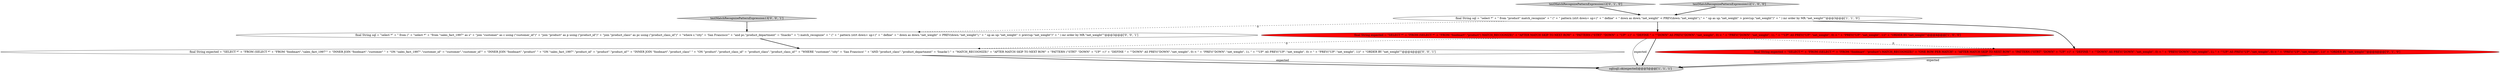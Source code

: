 digraph {
5 [style = filled, label = "testMatchRecognizePatternExpression12['0', '1', '0']", fillcolor = lightgray, shape = diamond image = "AAA0AAABBB2BBB"];
6 [style = filled, label = "final String sql = \"select *\" + \" from (\" + \"select *\" + \"from \"sales_fact_1997\" as s\" + \"join \"customer\" as c using (\"customer_id\")\" + \"join \"product\" as p using (\"product_id\")\" + \"join \"product_class\" as pc using (\"product_class_id\")\" + \"where c.\"city\" = 'San Francisco'\" + \"and pc.\"product_department\" = 'Snacks'\" + \") match_recognize\" + \" (\" + \" pattern (strt down+ up+)\" + \" define\" + \" down as down.\"net_weight\" < PREV(down.\"net_weight\"),\" + \" up as up.\"net_weight\" > prev(up.\"net_weight\")\" + \" ) mr order by MR.\"net_weight\"\"@@@3@@@['0', '0', '1']", fillcolor = white, shape = ellipse image = "AAA0AAABBB3BBB"];
3 [style = filled, label = "sql(sql).ok(expected)@@@5@@@['1', '1', '1']", fillcolor = lightgray, shape = ellipse image = "AAA0AAABBB1BBB"];
0 [style = filled, label = "testMatchRecognizePatternExpression12['1', '0', '0']", fillcolor = lightgray, shape = diamond image = "AAA0AAABBB1BBB"];
1 [style = filled, label = "final String expected = \"SELECT *\" + \"FROM (SELECT *\" + \"FROM \"foodmart\".\"product\") MATCH_RECOGNIZE(\" + \"AFTER MATCH SKIP TO NEXT ROW\" + \"PATTERN (\"STRT\" \"DOWN\" + \"UP\" +)\" + \"DEFINE \" + \"\"DOWN\" AS PREV(\"DOWN\".\"net_weight\", 0) < \" + \"PREV(\"DOWN\".\"net_weight\", 1), \" + \"\"UP\" AS PREV(\"UP\".\"net_weight\", 0) > \" + \"PREV(\"UP\".\"net_weight\", 1))\" + \"ORDER BY \"net_weight\"\"@@@4@@@['1', '0', '0']", fillcolor = red, shape = ellipse image = "AAA1AAABBB1BBB"];
7 [style = filled, label = "final String expected = \"SELECT *\" + \"FROM (SELECT *\" + \"FROM \"foodmart\".\"sales_fact_1997\"\" + \"INNER JOIN \"foodmart\".\"customer\" \" + \"ON \"sales_fact_1997\".\"customer_id\" = \"customer\".\"customer_id\"\" + \"INNER JOIN \"foodmart\".\"product\" \" + \"ON \"sales_fact_1997\".\"product_id\" = \"product\".\"product_id\"\" + \"INNER JOIN \"foodmart\".\"product_class\" \" + \"ON \"product\".\"product_class_id\" = \"product_class\".\"product_class_id\"\" + \"WHERE \"customer\".\"city\" = 'San Francisco' \" + \"AND \"product_class\".\"product_department\" = 'Snacks') \" + \"MATCH_RECOGNIZE(\" + \"AFTER MATCH SKIP TO NEXT ROW\" + \"PATTERN (\"STRT\" \"DOWN\" + \"UP\" +)\" + \"DEFINE \" + \"\"DOWN\" AS PREV(\"DOWN\".\"net_weight\", 0) < \" + \"PREV(\"DOWN\".\"net_weight\", 1), \" + \"\"UP\" AS PREV(\"UP\".\"net_weight\", 0) > \" + \"PREV(\"UP\".\"net_weight\", 1))\" + \"ORDER BY \"net_weight\"\"@@@4@@@['0', '0', '1']", fillcolor = white, shape = ellipse image = "AAA0AAABBB3BBB"];
8 [style = filled, label = "testMatchRecognizePatternExpression13['0', '0', '1']", fillcolor = lightgray, shape = diamond image = "AAA0AAABBB3BBB"];
2 [style = filled, label = "final String sql = \"select *\" + \" from \"product\" match_recognize\" + \" (\" + \" pattern (strt down+ up+)\" + \" define\" + \" down as down.\"net_weight\" < PREV(down.\"net_weight\"),\" + \" up as up.\"net_weight\" > prev(up.\"net_weight\")\" + \" ) mr order by MR.\"net_weight\"\"@@@3@@@['1', '1', '0']", fillcolor = white, shape = ellipse image = "AAA0AAABBB1BBB"];
4 [style = filled, label = "final String expected = \"SELECT *\" + \"FROM (SELECT *\" + \"FROM \"foodmart\".\"product\") MATCH_RECOGNIZE(\" + \"ONE ROW PER MATCH\" + \"AFTER MATCH SKIP TO NEXT ROW\" + \"PATTERN (\"STRT\" \"DOWN\" + \"UP\" +)\" + \"DEFINE \" + \"\"DOWN\" AS PREV(\"DOWN\".\"net_weight\", 0) < \" + \"PREV(\"DOWN\".\"net_weight\", 1), \" + \"\"UP\" AS PREV(\"UP\".\"net_weight\", 0) > \" + \"PREV(\"UP\".\"net_weight\", 1))\" + \"ORDER BY \"net_weight\"\"@@@4@@@['0', '1', '0']", fillcolor = red, shape = ellipse image = "AAA1AAABBB2BBB"];
1->3 [style = bold, label=""];
1->4 [style = dashed, label="0"];
4->3 [style = bold, label=""];
4->3 [style = solid, label="expected"];
5->2 [style = bold, label=""];
8->6 [style = bold, label=""];
1->7 [style = dashed, label="0"];
6->7 [style = bold, label=""];
1->3 [style = solid, label="expected"];
2->4 [style = bold, label=""];
7->3 [style = solid, label="expected"];
2->1 [style = bold, label=""];
7->3 [style = bold, label=""];
0->2 [style = bold, label=""];
2->6 [style = dashed, label="0"];
}

